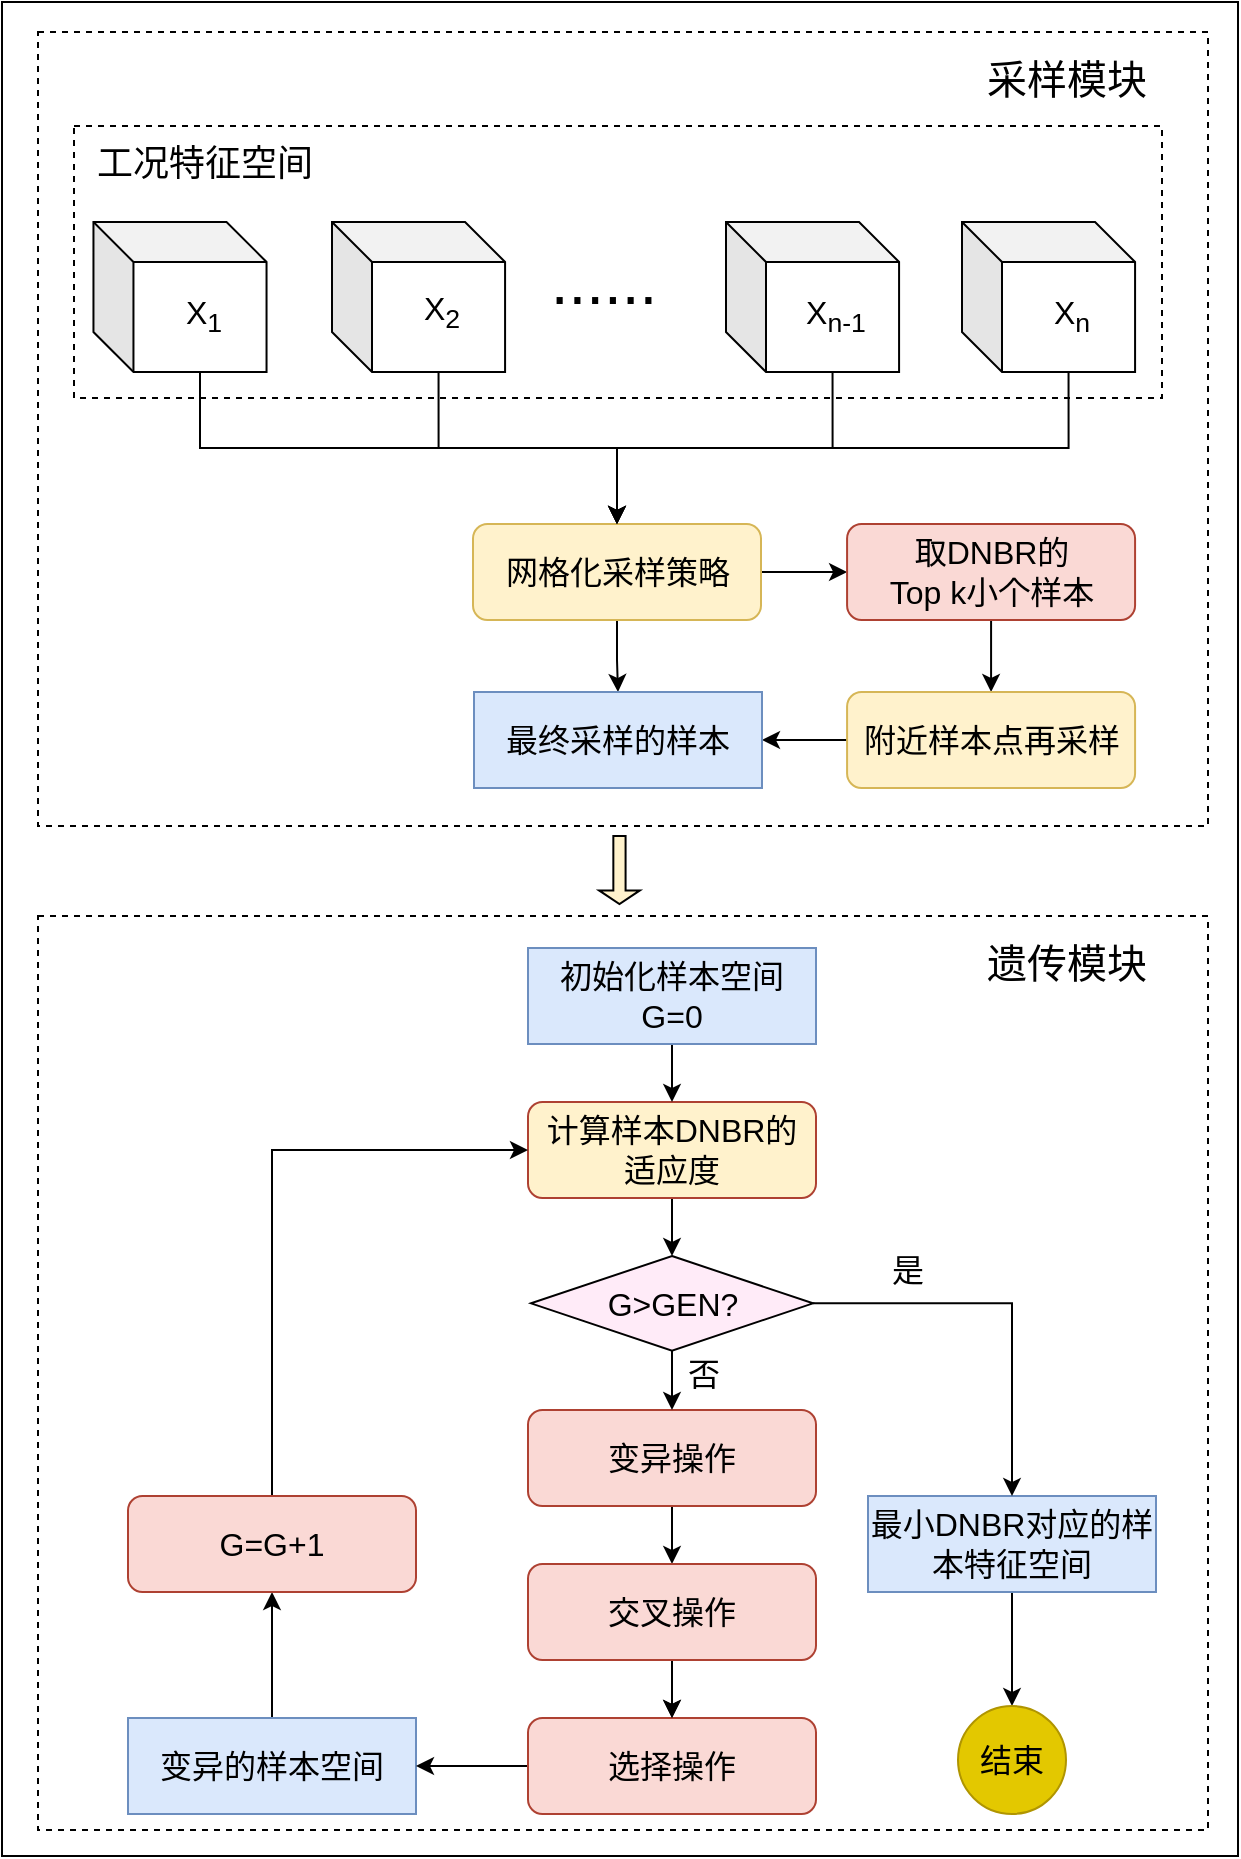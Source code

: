 <mxfile version="15.5.4" type="github">
  <diagram id="vaol6sHielq2GLeHfpsT" name="Page-1">
    <mxGraphModel dx="1030" dy="528" grid="0" gridSize="10" guides="1" tooltips="1" connect="1" arrows="1" fold="1" page="1" pageScale="1" pageWidth="827" pageHeight="1169" math="0" shadow="0">
      <root>
        <mxCell id="0" />
        <mxCell id="1" parent="0" />
        <mxCell id="_888bn8OXBweJfGqwLtD-1" value="" style="rounded=0;whiteSpace=wrap;html=1;" parent="1" vertex="1">
          <mxGeometry x="106" y="34" width="618" height="927" as="geometry" />
        </mxCell>
        <mxCell id="K4tTZbJK00jlwxvX5w37-96" value="" style="rounded=0;whiteSpace=wrap;html=1;fontSize=16;dashed=1;" parent="1" vertex="1">
          <mxGeometry x="124" y="491" width="585" height="457" as="geometry" />
        </mxCell>
        <mxCell id="K4tTZbJK00jlwxvX5w37-56" value="" style="rounded=0;whiteSpace=wrap;html=1;fontSize=16;dashed=1;" parent="1" vertex="1">
          <mxGeometry x="124" y="49" width="585" height="397" as="geometry" />
        </mxCell>
        <mxCell id="K4tTZbJK00jlwxvX5w37-49" value="" style="rounded=0;whiteSpace=wrap;html=1;fontSize=16;dashed=1;" parent="1" vertex="1">
          <mxGeometry x="142" y="96" width="544" height="136" as="geometry" />
        </mxCell>
        <mxCell id="K4tTZbJK00jlwxvX5w37-3" value="&lt;font style=&quot;font-size: 18px&quot;&gt;工况特征空间&lt;/font&gt;" style="text;html=1;strokeColor=none;fillColor=none;align=center;verticalAlign=middle;whiteSpace=wrap;rounded=0;" parent="1" vertex="1">
          <mxGeometry x="151.73" y="104" width="111" height="22" as="geometry" />
        </mxCell>
        <mxCell id="K4tTZbJK00jlwxvX5w37-17" value="&lt;font style=&quot;font-size: 32px&quot;&gt;......&lt;/font&gt;" style="text;html=1;strokeColor=none;fillColor=none;align=center;verticalAlign=middle;whiteSpace=wrap;rounded=0;fontSize=16;" parent="1" vertex="1">
          <mxGeometry x="387" y="164" width="40" height="20" as="geometry" />
        </mxCell>
        <mxCell id="K4tTZbJK00jlwxvX5w37-20" value="" style="group" parent="1" vertex="1" connectable="0">
          <mxGeometry x="151.73" y="144" width="86.54" height="75" as="geometry" />
        </mxCell>
        <mxCell id="K4tTZbJK00jlwxvX5w37-1" value="" style="shape=cube;whiteSpace=wrap;html=1;boundedLbl=1;backgroundOutline=1;darkOpacity=0.05;darkOpacity2=0.1;" parent="K4tTZbJK00jlwxvX5w37-20" vertex="1">
          <mxGeometry width="86.54" height="75" as="geometry" />
        </mxCell>
        <mxCell id="K4tTZbJK00jlwxvX5w37-2" value="X&lt;sub&gt;1&lt;/sub&gt;" style="text;html=1;strokeColor=none;fillColor=none;align=center;verticalAlign=middle;whiteSpace=wrap;rounded=0;fontSize=16;" parent="K4tTZbJK00jlwxvX5w37-20" vertex="1">
          <mxGeometry x="35.27" y="37" width="40" height="20" as="geometry" />
        </mxCell>
        <mxCell id="K4tTZbJK00jlwxvX5w37-21" value="" style="group" parent="1" vertex="1" connectable="0">
          <mxGeometry x="271" y="142" width="86.54" height="77" as="geometry" />
        </mxCell>
        <mxCell id="K4tTZbJK00jlwxvX5w37-11" value="" style="shape=cube;whiteSpace=wrap;html=1;boundedLbl=1;backgroundOutline=1;darkOpacity=0.05;darkOpacity2=0.1;" parent="K4tTZbJK00jlwxvX5w37-21" vertex="1">
          <mxGeometry y="2" width="86.54" height="75" as="geometry" />
        </mxCell>
        <mxCell id="K4tTZbJK00jlwxvX5w37-12" value="X&lt;sub&gt;2&lt;/sub&gt;" style="text;html=1;strokeColor=none;fillColor=none;align=center;verticalAlign=middle;whiteSpace=wrap;rounded=0;fontSize=16;" parent="K4tTZbJK00jlwxvX5w37-21" vertex="1">
          <mxGeometry x="35.27" y="37" width="40" height="20" as="geometry" />
        </mxCell>
        <mxCell id="K4tTZbJK00jlwxvX5w37-22" value="" style="group" parent="1" vertex="1" connectable="0">
          <mxGeometry x="468" y="144" width="86.54" height="75" as="geometry" />
        </mxCell>
        <mxCell id="K4tTZbJK00jlwxvX5w37-13" value="" style="shape=cube;whiteSpace=wrap;html=1;boundedLbl=1;backgroundOutline=1;darkOpacity=0.05;darkOpacity2=0.1;" parent="K4tTZbJK00jlwxvX5w37-22" vertex="1">
          <mxGeometry width="86.54" height="75" as="geometry" />
        </mxCell>
        <mxCell id="K4tTZbJK00jlwxvX5w37-14" value="X&lt;sub&gt;n-1&lt;/sub&gt;" style="text;html=1;strokeColor=none;fillColor=none;align=center;verticalAlign=middle;whiteSpace=wrap;rounded=0;fontSize=16;" parent="K4tTZbJK00jlwxvX5w37-22" vertex="1">
          <mxGeometry x="35.27" y="37" width="40" height="20" as="geometry" />
        </mxCell>
        <mxCell id="K4tTZbJK00jlwxvX5w37-23" value="" style="group" parent="1" vertex="1" connectable="0">
          <mxGeometry x="586" y="144" width="86.54" height="75" as="geometry" />
        </mxCell>
        <mxCell id="K4tTZbJK00jlwxvX5w37-15" value="" style="shape=cube;whiteSpace=wrap;html=1;boundedLbl=1;backgroundOutline=1;darkOpacity=0.05;darkOpacity2=0.1;" parent="K4tTZbJK00jlwxvX5w37-23" vertex="1">
          <mxGeometry width="86.54" height="75" as="geometry" />
        </mxCell>
        <mxCell id="K4tTZbJK00jlwxvX5w37-16" value="X&lt;sub&gt;n&lt;/sub&gt;" style="text;html=1;strokeColor=none;fillColor=none;align=center;verticalAlign=middle;whiteSpace=wrap;rounded=0;fontSize=16;" parent="K4tTZbJK00jlwxvX5w37-23" vertex="1">
          <mxGeometry x="35.27" y="37" width="40" height="20" as="geometry" />
        </mxCell>
        <mxCell id="K4tTZbJK00jlwxvX5w37-37" style="edgeStyle=orthogonalEdgeStyle;rounded=0;orthogonalLoop=1;jettySize=auto;html=1;exitX=1;exitY=0.5;exitDx=0;exitDy=0;entryX=0;entryY=0.5;entryDx=0;entryDy=0;fontSize=16;" parent="1" source="K4tTZbJK00jlwxvX5w37-25" target="K4tTZbJK00jlwxvX5w37-30" edge="1">
          <mxGeometry relative="1" as="geometry" />
        </mxCell>
        <mxCell id="K4tTZbJK00jlwxvX5w37-54" style="edgeStyle=orthogonalEdgeStyle;rounded=0;orthogonalLoop=1;jettySize=auto;html=1;exitX=0.5;exitY=1;exitDx=0;exitDy=0;fontSize=16;" parent="1" source="K4tTZbJK00jlwxvX5w37-25" target="K4tTZbJK00jlwxvX5w37-51" edge="1">
          <mxGeometry relative="1" as="geometry" />
        </mxCell>
        <mxCell id="K4tTZbJK00jlwxvX5w37-25" value="网格化采样策略" style="rounded=1;whiteSpace=wrap;html=1;fontSize=16;fillColor=#FFF2CC;strokeColor=#d6b656;" parent="1" vertex="1">
          <mxGeometry x="341.5" y="295" width="144" height="48" as="geometry" />
        </mxCell>
        <mxCell id="K4tTZbJK00jlwxvX5w37-47" style="edgeStyle=orthogonalEdgeStyle;rounded=0;orthogonalLoop=1;jettySize=auto;html=1;exitX=0.5;exitY=1;exitDx=0;exitDy=0;entryX=0.5;entryY=0;entryDx=0;entryDy=0;fontSize=16;" parent="1" source="K4tTZbJK00jlwxvX5w37-30" target="K4tTZbJK00jlwxvX5w37-46" edge="1">
          <mxGeometry relative="1" as="geometry" />
        </mxCell>
        <mxCell id="K4tTZbJK00jlwxvX5w37-30" value="&lt;div&gt;取DNBR的&lt;/div&gt;&lt;div&gt;Top k小个样本&lt;/div&gt;" style="rounded=1;whiteSpace=wrap;html=1;fontSize=16;fillColor=#fad9d5;strokeColor=#ae4132;" parent="1" vertex="1">
          <mxGeometry x="528.54" y="295" width="144" height="48" as="geometry" />
        </mxCell>
        <mxCell id="K4tTZbJK00jlwxvX5w37-41" style="edgeStyle=orthogonalEdgeStyle;rounded=0;orthogonalLoop=1;jettySize=auto;html=1;exitX=0;exitY=0;exitDx=53.27;exitDy=75;exitPerimeter=0;entryX=0.5;entryY=0;entryDx=0;entryDy=0;fontSize=16;" parent="1" source="K4tTZbJK00jlwxvX5w37-1" target="K4tTZbJK00jlwxvX5w37-25" edge="1">
          <mxGeometry relative="1" as="geometry" />
        </mxCell>
        <mxCell id="K4tTZbJK00jlwxvX5w37-43" style="edgeStyle=orthogonalEdgeStyle;rounded=0;orthogonalLoop=1;jettySize=auto;html=1;exitX=0;exitY=0;exitDx=53.27;exitDy=75;exitPerimeter=0;entryX=0.5;entryY=0;entryDx=0;entryDy=0;fontSize=16;" parent="1" source="K4tTZbJK00jlwxvX5w37-11" target="K4tTZbJK00jlwxvX5w37-25" edge="1">
          <mxGeometry relative="1" as="geometry" />
        </mxCell>
        <mxCell id="K4tTZbJK00jlwxvX5w37-44" style="edgeStyle=orthogonalEdgeStyle;rounded=0;orthogonalLoop=1;jettySize=auto;html=1;exitX=0;exitY=0;exitDx=53.27;exitDy=75;exitPerimeter=0;entryX=0.5;entryY=0;entryDx=0;entryDy=0;fontSize=16;" parent="1" source="K4tTZbJK00jlwxvX5w37-13" target="K4tTZbJK00jlwxvX5w37-25" edge="1">
          <mxGeometry relative="1" as="geometry" />
        </mxCell>
        <mxCell id="K4tTZbJK00jlwxvX5w37-45" style="edgeStyle=orthogonalEdgeStyle;rounded=0;orthogonalLoop=1;jettySize=auto;html=1;exitX=0;exitY=0;exitDx=53.27;exitDy=75;exitPerimeter=0;entryX=0.5;entryY=0;entryDx=0;entryDy=0;fontSize=16;" parent="1" source="K4tTZbJK00jlwxvX5w37-15" target="K4tTZbJK00jlwxvX5w37-25" edge="1">
          <mxGeometry relative="1" as="geometry" />
        </mxCell>
        <mxCell id="K4tTZbJK00jlwxvX5w37-55" style="edgeStyle=orthogonalEdgeStyle;rounded=0;orthogonalLoop=1;jettySize=auto;html=1;exitX=0;exitY=0.5;exitDx=0;exitDy=0;fontSize=16;" parent="1" source="K4tTZbJK00jlwxvX5w37-46" target="K4tTZbJK00jlwxvX5w37-51" edge="1">
          <mxGeometry relative="1" as="geometry" />
        </mxCell>
        <mxCell id="K4tTZbJK00jlwxvX5w37-46" value="附近样本点再采样" style="rounded=1;whiteSpace=wrap;html=1;fontSize=16;fillColor=#fff2cc;strokeColor=#d6b656;" parent="1" vertex="1">
          <mxGeometry x="528.54" y="379" width="144" height="48" as="geometry" />
        </mxCell>
        <mxCell id="K4tTZbJK00jlwxvX5w37-51" value="&lt;div&gt;最终采样的样本&lt;/div&gt;" style="rounded=0;whiteSpace=wrap;html=1;fontSize=16;fillColor=#dae8fc;strokeColor=#6c8ebf;" parent="1" vertex="1">
          <mxGeometry x="342" y="379" width="144" height="48" as="geometry" />
        </mxCell>
        <mxCell id="dDg8U9DCfIWqEnsUYY7_-41" style="edgeStyle=orthogonalEdgeStyle;rounded=0;orthogonalLoop=1;jettySize=auto;html=1;entryX=0.5;entryY=0;entryDx=0;entryDy=0;fontSize=16;" edge="1" parent="1" source="K4tTZbJK00jlwxvX5w37-61" target="K4tTZbJK00jlwxvX5w37-58">
          <mxGeometry relative="1" as="geometry" />
        </mxCell>
        <mxCell id="K4tTZbJK00jlwxvX5w37-61" value="&lt;div&gt;计算样本DNBR的&lt;/div&gt;&lt;div&gt;适应度&lt;/div&gt;" style="rounded=1;whiteSpace=wrap;html=1;fontSize=16;fillColor=#FFF2CC;strokeColor=#ae4132;" parent="1" vertex="1">
          <mxGeometry x="369" y="584" width="144" height="48" as="geometry" />
        </mxCell>
        <mxCell id="dDg8U9DCfIWqEnsUYY7_-39" style="edgeStyle=orthogonalEdgeStyle;rounded=0;orthogonalLoop=1;jettySize=auto;html=1;entryX=0.5;entryY=1;entryDx=0;entryDy=0;fontSize=16;" edge="1" parent="1" source="K4tTZbJK00jlwxvX5w37-86" target="dDg8U9DCfIWqEnsUYY7_-6">
          <mxGeometry relative="1" as="geometry" />
        </mxCell>
        <mxCell id="K4tTZbJK00jlwxvX5w37-86" value="变异的样本空间" style="rounded=0;whiteSpace=wrap;html=1;fontSize=16;fillColor=#dae8fc;strokeColor=#6c8ebf;" parent="1" vertex="1">
          <mxGeometry x="169" y="892" width="144" height="48" as="geometry" />
        </mxCell>
        <mxCell id="K4tTZbJK00jlwxvX5w37-98" value="" style="shape=singleArrow;direction=south;whiteSpace=wrap;html=1;fontSize=16;fillColor=#FFF2CC;" parent="1" vertex="1">
          <mxGeometry x="404.53" y="451" width="20.4" height="34" as="geometry" />
        </mxCell>
        <mxCell id="K4tTZbJK00jlwxvX5w37-99" value="&lt;font style=&quot;font-size: 20px&quot;&gt;采样模块&lt;/font&gt;" style="text;html=1;strokeColor=none;fillColor=none;align=center;verticalAlign=middle;whiteSpace=wrap;rounded=0;fontSize=20;" parent="1" vertex="1">
          <mxGeometry x="590.77" y="49" width="95.23" height="45" as="geometry" />
        </mxCell>
        <mxCell id="dDg8U9DCfIWqEnsUYY7_-1" value="&lt;font style=&quot;font-size: 20px&quot;&gt;遗传模块&lt;/font&gt;" style="text;html=1;strokeColor=none;fillColor=none;align=center;verticalAlign=middle;whiteSpace=wrap;rounded=0;fontSize=20;" vertex="1" parent="1">
          <mxGeometry x="590.77" y="491" width="95.23" height="45" as="geometry" />
        </mxCell>
        <mxCell id="dDg8U9DCfIWqEnsUYY7_-10" style="edgeStyle=orthogonalEdgeStyle;rounded=0;orthogonalLoop=1;jettySize=auto;html=1;" edge="1" parent="1" source="dDg8U9DCfIWqEnsUYY7_-4" target="K4tTZbJK00jlwxvX5w37-61">
          <mxGeometry relative="1" as="geometry" />
        </mxCell>
        <mxCell id="dDg8U9DCfIWqEnsUYY7_-4" value="&lt;div&gt;初始化样本空间G=0&lt;/div&gt;" style="rounded=0;whiteSpace=wrap;html=1;fontSize=16;fillColor=#dae8fc;strokeColor=#6c8ebf;" vertex="1" parent="1">
          <mxGeometry x="369" y="507" width="144" height="48" as="geometry" />
        </mxCell>
        <mxCell id="dDg8U9DCfIWqEnsUYY7_-38" style="edgeStyle=orthogonalEdgeStyle;rounded=0;orthogonalLoop=1;jettySize=auto;html=1;entryX=0;entryY=0.5;entryDx=0;entryDy=0;fontSize=16;exitX=0.5;exitY=0;exitDx=0;exitDy=0;" edge="1" parent="1" source="dDg8U9DCfIWqEnsUYY7_-6" target="K4tTZbJK00jlwxvX5w37-61">
          <mxGeometry relative="1" as="geometry" />
        </mxCell>
        <mxCell id="dDg8U9DCfIWqEnsUYY7_-6" value="G=G+1" style="rounded=1;whiteSpace=wrap;html=1;fontSize=16;fillColor=#fad9d5;strokeColor=#ae4132;" vertex="1" parent="1">
          <mxGeometry x="169" y="781" width="144" height="48" as="geometry" />
        </mxCell>
        <mxCell id="dDg8U9DCfIWqEnsUYY7_-15" style="edgeStyle=orthogonalEdgeStyle;rounded=0;orthogonalLoop=1;jettySize=auto;html=1;entryX=0.5;entryY=0;entryDx=0;entryDy=0;" edge="1" parent="1" source="dDg8U9DCfIWqEnsUYY7_-11" target="dDg8U9DCfIWqEnsUYY7_-13">
          <mxGeometry relative="1" as="geometry" />
        </mxCell>
        <mxCell id="dDg8U9DCfIWqEnsUYY7_-11" value="变异操作" style="rounded=1;whiteSpace=wrap;html=1;fontSize=16;fillColor=#fad9d5;strokeColor=#ae4132;" vertex="1" parent="1">
          <mxGeometry x="369" y="738" width="144" height="48" as="geometry" />
        </mxCell>
        <mxCell id="dDg8U9DCfIWqEnsUYY7_-45" style="edgeStyle=orthogonalEdgeStyle;rounded=0;orthogonalLoop=1;jettySize=auto;html=1;entryX=1;entryY=0.5;entryDx=0;entryDy=0;fontSize=16;" edge="1" parent="1" source="dDg8U9DCfIWqEnsUYY7_-12" target="K4tTZbJK00jlwxvX5w37-86">
          <mxGeometry relative="1" as="geometry" />
        </mxCell>
        <mxCell id="dDg8U9DCfIWqEnsUYY7_-12" value="选择操作" style="rounded=1;whiteSpace=wrap;html=1;fontSize=16;fillColor=#fad9d5;strokeColor=#ae4132;" vertex="1" parent="1">
          <mxGeometry x="369" y="892" width="144" height="48" as="geometry" />
        </mxCell>
        <mxCell id="dDg8U9DCfIWqEnsUYY7_-17" style="edgeStyle=orthogonalEdgeStyle;rounded=0;orthogonalLoop=1;jettySize=auto;html=1;entryX=0.5;entryY=0;entryDx=0;entryDy=0;" edge="1" parent="1" source="dDg8U9DCfIWqEnsUYY7_-13" target="dDg8U9DCfIWqEnsUYY7_-12">
          <mxGeometry relative="1" as="geometry" />
        </mxCell>
        <mxCell id="dDg8U9DCfIWqEnsUYY7_-44" value="" style="edgeStyle=orthogonalEdgeStyle;rounded=0;orthogonalLoop=1;jettySize=auto;html=1;fontSize=16;" edge="1" parent="1" source="dDg8U9DCfIWqEnsUYY7_-13" target="dDg8U9DCfIWqEnsUYY7_-12">
          <mxGeometry relative="1" as="geometry" />
        </mxCell>
        <mxCell id="dDg8U9DCfIWqEnsUYY7_-13" value="交叉操作" style="rounded=1;whiteSpace=wrap;html=1;fontSize=16;fillColor=#fad9d5;strokeColor=#ae4132;" vertex="1" parent="1">
          <mxGeometry x="369" y="815" width="144" height="48" as="geometry" />
        </mxCell>
        <mxCell id="dDg8U9DCfIWqEnsUYY7_-28" style="edgeStyle=orthogonalEdgeStyle;rounded=0;orthogonalLoop=1;jettySize=auto;html=1;fontSize=16;" edge="1" parent="1" source="dDg8U9DCfIWqEnsUYY7_-20" target="dDg8U9DCfIWqEnsUYY7_-27">
          <mxGeometry relative="1" as="geometry" />
        </mxCell>
        <mxCell id="dDg8U9DCfIWqEnsUYY7_-20" value="最小DNBR对应的样本特征空间" style="rounded=0;whiteSpace=wrap;html=1;fontSize=16;fillColor=#dae8fc;strokeColor=#6c8ebf;" vertex="1" parent="1">
          <mxGeometry x="539" y="781" width="144" height="48" as="geometry" />
        </mxCell>
        <mxCell id="dDg8U9DCfIWqEnsUYY7_-27" value="&lt;font style=&quot;font-size: 16px;&quot;&gt;结束&lt;/font&gt;" style="ellipse;whiteSpace=wrap;html=1;aspect=fixed;fontSize=16;fillColor=#e3c800;fontColor=#000000;strokeColor=#B09500;" vertex="1" parent="1">
          <mxGeometry x="584" y="886" width="54" height="54" as="geometry" />
        </mxCell>
        <mxCell id="dDg8U9DCfIWqEnsUYY7_-30" value="是" style="text;html=1;strokeColor=none;fillColor=none;align=center;verticalAlign=middle;whiteSpace=wrap;rounded=0;fontSize=16;" vertex="1" parent="1">
          <mxGeometry x="528.54" y="653" width="60" height="30" as="geometry" />
        </mxCell>
        <mxCell id="dDg8U9DCfIWqEnsUYY7_-31" value="否" style="text;html=1;strokeColor=none;fillColor=none;align=center;verticalAlign=middle;whiteSpace=wrap;rounded=0;fontSize=16;" vertex="1" parent="1">
          <mxGeometry x="427" y="704.5" width="60" height="30" as="geometry" />
        </mxCell>
        <mxCell id="dDg8U9DCfIWqEnsUYY7_-43" style="edgeStyle=orthogonalEdgeStyle;rounded=0;orthogonalLoop=1;jettySize=auto;html=1;entryX=0.5;entryY=0;entryDx=0;entryDy=0;fontSize=16;" edge="1" parent="1" source="K4tTZbJK00jlwxvX5w37-58" target="dDg8U9DCfIWqEnsUYY7_-11">
          <mxGeometry relative="1" as="geometry" />
        </mxCell>
        <mxCell id="dDg8U9DCfIWqEnsUYY7_-46" style="edgeStyle=orthogonalEdgeStyle;rounded=0;orthogonalLoop=1;jettySize=auto;html=1;entryX=0.5;entryY=0;entryDx=0;entryDy=0;fontSize=16;" edge="1" parent="1" source="K4tTZbJK00jlwxvX5w37-58" target="dDg8U9DCfIWqEnsUYY7_-20">
          <mxGeometry relative="1" as="geometry" />
        </mxCell>
        <mxCell id="K4tTZbJK00jlwxvX5w37-58" value="G&amp;gt;GEN?" style="rhombus;whiteSpace=wrap;html=1;fontSize=16;fillColor=#FFEBF8;" parent="1" vertex="1">
          <mxGeometry x="370.5" y="661" width="141" height="47.34" as="geometry" />
        </mxCell>
      </root>
    </mxGraphModel>
  </diagram>
</mxfile>
